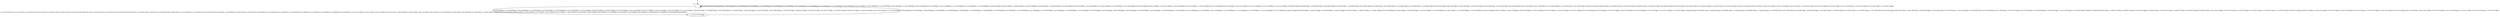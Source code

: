 digraph G {
  Initial [shape=point];
  Initial -> S0;
  S0 [label="", xlabel= "{}"];
  S0 -> S0 [label="t1t2t3t4t5t6p2;t1t2t3t4t5t6p1;-t1t2t3t4t5t6p1;t1-t2t3t4t5t6p2;t1-t2t3t4t5t6p1;-t1-t2t3t4t5t6p1;t1t2-t3t4t5t6p2;t1t2-t3t4t5t6p1;-t1t2-t3t4t5t6p1;t1-t2-t3t4t5t6p2;t1-t2-t3t4t5t6p1;-t1-t2-t3t4t5t6p1;t1t2t3-t4t5t6p2;t1t2t3-t4t5t6p1;-t1t2t3-t4t5t6p1;t1-t2t3-t4t5t6p2;t1-t2t3-t4t5t6p1;-t1-t2t3-t4t5t6p1;t1t2-t3-t4t5t6p2;t1t2-t3-t4t5t6p1;-t1t2-t3-t4t5t6p1;t1-t2-t3-t4t5t6p2;t1-t2-t3-t4t5t6p1;-t1-t2-t3-t4t5t6p1;t1t2t3t4-t5t6p2;t1t2t3t4-t5t6p1;-t1t2t3t4-t5t6p1;t1-t2t3t4-t5t6p2;t1-t2t3t4-t5t6p1;-t1-t2t3t4-t5t6p1;t1t2-t3t4-t5t6p2;t1t2-t3t4-t5t6p1;-t1t2-t3t4-t5t6p1;t1-t2-t3t4-t5t6p2;t1-t2-t3t4-t5t6p1;-t1-t2-t3t4-t5t6p1;t1t2t3-t4-t5t6p2;t1t2t3-t4-t5t6p1;-t1t2t3-t4-t5t6p1;t1-t2t3-t4-t5t6p2;t1-t2t3-t4-t5t6p1;-t1-t2t3-t4-t5t6p1;t1t2-t3-t4-t5t6p2;t1t2-t3-t4-t5t6p1;-t1t2-t3-t4-t5t6p1;t1-t2-t3-t4-t5t6p2;t1-t2-t3-t4-t5t6p1;-t1-t2-t3-t4-t5t6p1;t1t2t3t4t5-t6p2;t1t2t3t4t5-t6p1;-t1t2t3t4t5-t6p1;t1-t2t3t4t5-t6p2;t1-t2t3t4t5-t6p1;-t1-t2t3t4t5-t6p1;t1t2-t3t4t5-t6p2;t1t2-t3t4t5-t6p1;-t1t2-t3t4t5-t6p1;t1-t2-t3t4t5-t6p2;t1-t2-t3t4t5-t6p1;-t1-t2-t3t4t5-t6p1;t1t2t3-t4t5-t6p2;t1t2t3-t4t5-t6p1;-t1t2t3-t4t5-t6p1;t1-t2t3-t4t5-t6p2;t1-t2t3-t4t5-t6p1;-t1-t2t3-t4t5-t6p1;t1t2-t3-t4t5-t6p2;t1t2-t3-t4t5-t6p1;-t1t2-t3-t4t5-t6p1;t1-t2-t3-t4t5-t6p2;t1-t2-t3-t4t5-t6p1;-t1-t2-t3-t4t5-t6p1;t1t2t3t4-t5-t6p2;t1t2t3t4-t5-t6p1;-t1t2t3t4-t5-t6p1;t1-t2t3t4-t5-t6p2;t1-t2t3t4-t5-t6p1;-t1-t2t3t4-t5-t6p1;t1t2-t3t4-t5-t6p2;t1t2-t3t4-t5-t6p1;-t1t2-t3t4-t5-t6p1;t1-t2-t3t4-t5-t6p2;t1-t2-t3t4-t5-t6p1;-t1-t2-t3t4-t5-t6p1;t1t2t3-t4-t5-t6p2;t1t2t3-t4-t5-t6p1;-t1t2t3-t4-t5-t6p1;t1-t2t3-t4-t5-t6p2;t1-t2t3-t4-t5-t6p1;-t1-t2t3-t4-t5-t6p1;t1t2-t3-t4-t5-t6p2;t1t2-t3-t4-t5-t6p1;-t1t2-t3-t4-t5-t6p1;t1-t2-t3-t4-t5-t6p2;t1-t2-t3-t4-t5-t6p1;-t1-t2-t3-t4-t5-t6p1;"];
  S0 -> S1 [label="-t1t2t3t4t5t6p2;-t1-t2t3t4t5t6p2;-t1t2-t3t4t5t6p2;-t1-t2-t3t4t5t6p2;-t1t2t3-t4t5t6p2;-t1-t2t3-t4t5t6p2;-t1t2-t3-t4t5t6p2;-t1-t2-t3-t4t5t6p2;-t1t2t3t4-t5t6p2;-t1-t2t3t4-t5t6p2;-t1t2-t3t4-t5t6p2;-t1-t2-t3t4-t5t6p2;-t1t2t3-t4-t5t6p2;-t1-t2t3-t4-t5t6p2;-t1t2-t3-t4-t5t6p2;-t1-t2-t3-t4-t5t6p2;-t1t2t3t4t5-t6p2;-t1-t2t3t4t5-t6p2;-t1t2-t3t4t5-t6p2;-t1-t2-t3t4t5-t6p2;-t1t2t3-t4t5-t6p2;-t1-t2t3-t4t5-t6p2;-t1t2-t3-t4t5-t6p2;-t1-t2-t3-t4t5-t6p2;-t1t2t3t4-t5-t6p2;-t1-t2t3t4-t5-t6p2;-t1t2-t3t4-t5-t6p2;-t1-t2-t3t4-t5-t6p2;-t1t2t3-t4-t5-t6p2;-t1-t2t3-t4-t5-t6p2;-t1t2-t3-t4-t5-t6p2;-t1-t2-t3-t4-t5-t6p2;"];
  S1 [label="-t1-t2-t3-t4-t5-t6p2;", xlabel= "{-t1-t2-t3-t4-t5-t6,t1-t2-t3-t4-t5-t6,-t1t2-t3-t4-t5-t6,t1t2-t3-t4-t5-t6,-t1-t2t3-t4-t5-t6,t1-t2t3-t4-t5-t6,-t1t2t3-t4-t5-t6,t1t2t3-t4-t5-t6,-t1-t2-t3t4-t5-t6,t1-t2-t3t4-t5-t6,-t1t2-t3t4-t5-t6,t1t2-t3t4-t5-t6,-t1-t2t3t4-t5-t6,t1-t2t3t4-t5-t6,-t1t2t3t4-t5-t6,t1t2t3t4-t5-t6,-t1-t2-t3-t4t5-t6,t1-t2-t3-t4t5-t6,-t1t2-t3-t4t5-t6,t1t2-t3-t4t5-t6,-t1-t2t3-t4t5-t6,t1-t2t3-t4t5-t6,-t1t2t3-t4t5-t6,t1t2t3-t4t5-t6,-t1-t2-t3t4t5-t6,t1-t2-t3t4t5-t6,-t1t2-t3t4t5-t6,t1t2-t3t4t5-t6,-t1-t2t3t4t5-t6,t1-t2t3t4t5-t6,-t1t2t3t4t5-t6,t1t2t3t4t5-t6,-t1-t2-t3-t4-t5t6,t1-t2-t3-t4-t5t6,-t1t2-t3-t4-t5t6,t1t2-t3-t4-t5t6,-t1-t2t3-t4-t5t6,t1-t2t3-t4-t5t6,-t1t2t3-t4-t5t6,t1t2t3-t4-t5t6,-t1-t2-t3t4-t5t6,t1-t2-t3t4-t5t6,-t1t2-t3t4-t5t6,t1t2-t3t4-t5t6,-t1-t2t3t4-t5t6,t1-t2t3t4-t5t6,-t1t2t3t4-t5t6,t1t2t3t4-t5t6,-t1-t2-t3-t4t5t6,t1-t2-t3-t4t5t6,-t1t2-t3-t4t5t6,t1t2-t3-t4t5t6,-t1-t2t3-t4t5t6,t1-t2t3-t4t5t6,-t1t2t3-t4t5t6,t1t2t3-t4t5t6,-t1-t2-t3t4t5t6,t1-t2-t3t4t5t6,-t1t2-t3t4t5t6,t1t2-t3t4t5t6,-t1-t2t3t4t5t6,t1-t2t3t4t5t6,-t1t2t3t4t5t6,t1t2t3t4t5t6,}"];
  S1 -> S0 [label="t1t2t3t4t5t6p2;t1t2t3t4t5t6p1;-t1t2t3t4t5t6p2;-t1t2t3t4t5t6p1;t1-t2t3t4t5t6p2;t1-t2t3t4t5t6p1;-t1-t2t3t4t5t6p2;-t1-t2t3t4t5t6p1;t1t2-t3t4t5t6p2;t1t2-t3t4t5t6p1;-t1t2-t3t4t5t6p2;-t1t2-t3t4t5t6p1;t1-t2-t3t4t5t6p2;t1-t2-t3t4t5t6p1;-t1-t2-t3t4t5t6p2;-t1-t2-t3t4t5t6p1;t1t2t3-t4t5t6p2;t1t2t3-t4t5t6p1;-t1t2t3-t4t5t6p2;-t1t2t3-t4t5t6p1;t1-t2t3-t4t5t6p2;t1-t2t3-t4t5t6p1;-t1-t2t3-t4t5t6p2;-t1-t2t3-t4t5t6p1;t1t2-t3-t4t5t6p2;t1t2-t3-t4t5t6p1;-t1t2-t3-t4t5t6p2;-t1t2-t3-t4t5t6p1;t1-t2-t3-t4t5t6p2;t1-t2-t3-t4t5t6p1;-t1-t2-t3-t4t5t6p2;-t1-t2-t3-t4t5t6p1;t1t2t3t4-t5t6p2;t1t2t3t4-t5t6p1;-t1t2t3t4-t5t6p2;-t1t2t3t4-t5t6p1;t1-t2t3t4-t5t6p2;t1-t2t3t4-t5t6p1;-t1-t2t3t4-t5t6p2;-t1-t2t3t4-t5t6p1;t1t2-t3t4-t5t6p2;t1t2-t3t4-t5t6p1;-t1t2-t3t4-t5t6p2;-t1t2-t3t4-t5t6p1;t1-t2-t3t4-t5t6p2;t1-t2-t3t4-t5t6p1;-t1-t2-t3t4-t5t6p2;-t1-t2-t3t4-t5t6p1;t1t2t3-t4-t5t6p2;t1t2t3-t4-t5t6p1;-t1t2t3-t4-t5t6p2;-t1t2t3-t4-t5t6p1;t1-t2t3-t4-t5t6p2;t1-t2t3-t4-t5t6p1;-t1-t2t3-t4-t5t6p2;-t1-t2t3-t4-t5t6p1;t1t2-t3-t4-t5t6p2;t1t2-t3-t4-t5t6p1;-t1t2-t3-t4-t5t6p2;-t1t2-t3-t4-t5t6p1;t1-t2-t3-t4-t5t6p2;t1-t2-t3-t4-t5t6p1;-t1-t2-t3-t4-t5t6p2;-t1-t2-t3-t4-t5t6p1;t1t2t3t4t5-t6p2;t1t2t3t4t5-t6p1;-t1t2t3t4t5-t6p2;-t1t2t3t4t5-t6p1;t1-t2t3t4t5-t6p2;t1-t2t3t4t5-t6p1;-t1-t2t3t4t5-t6p2;-t1-t2t3t4t5-t6p1;t1t2-t3t4t5-t6p2;t1t2-t3t4t5-t6p1;-t1t2-t3t4t5-t6p2;-t1t2-t3t4t5-t6p1;t1-t2-t3t4t5-t6p2;t1-t2-t3t4t5-t6p1;-t1-t2-t3t4t5-t6p2;-t1-t2-t3t4t5-t6p1;t1t2t3-t4t5-t6p2;t1t2t3-t4t5-t6p1;-t1t2t3-t4t5-t6p2;-t1t2t3-t4t5-t6p1;t1-t2t3-t4t5-t6p2;t1-t2t3-t4t5-t6p1;-t1-t2t3-t4t5-t6p2;-t1-t2t3-t4t5-t6p1;t1t2-t3-t4t5-t6p2;t1t2-t3-t4t5-t6p1;-t1t2-t3-t4t5-t6p2;-t1t2-t3-t4t5-t6p1;t1-t2-t3-t4t5-t6p2;t1-t2-t3-t4t5-t6p1;-t1-t2-t3-t4t5-t6p2;-t1-t2-t3-t4t5-t6p1;t1t2t3t4-t5-t6p2;t1t2t3t4-t5-t6p1;-t1t2t3t4-t5-t6p2;-t1t2t3t4-t5-t6p1;t1-t2t3t4-t5-t6p2;t1-t2t3t4-t5-t6p1;-t1-t2t3t4-t5-t6p2;-t1-t2t3t4-t5-t6p1;t1t2-t3t4-t5-t6p2;t1t2-t3t4-t5-t6p1;-t1t2-t3t4-t5-t6p2;-t1t2-t3t4-t5-t6p1;t1-t2-t3t4-t5-t6p2;t1-t2-t3t4-t5-t6p1;-t1-t2-t3t4-t5-t6p2;-t1-t2-t3t4-t5-t6p1;t1t2t3-t4-t5-t6p2;t1t2t3-t4-t5-t6p1;-t1t2t3-t4-t5-t6p2;-t1t2t3-t4-t5-t6p1;t1-t2t3-t4-t5-t6p2;t1-t2t3-t4-t5-t6p1;-t1-t2t3-t4-t5-t6p2;-t1-t2t3-t4-t5-t6p1;t1t2-t3-t4-t5-t6p2;t1t2-t3-t4-t5-t6p1;-t1t2-t3-t4-t5-t6p2;-t1t2-t3-t4-t5-t6p1;t1-t2-t3-t4-t5-t6p2;t1-t2-t3-t4-t5-t6p1;-t1-t2-t3-t4-t5-t6p2;-t1-t2-t3-t4-t5-t6p1;"];
}